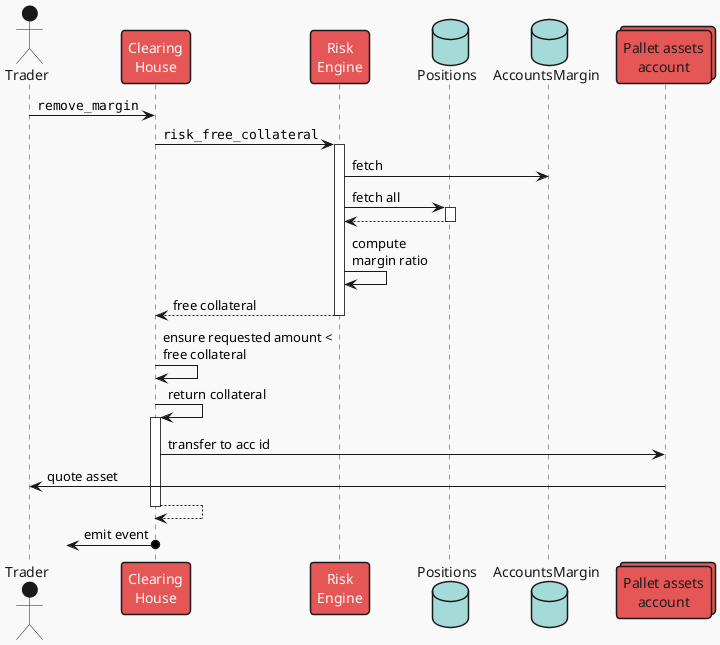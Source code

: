 @startuml remove_margin
!theme mars

actor "Trader" as user
participant "Clearing\nHouse" as ch
participant "Risk\nEngine" as risk
database "Positions" as positions
database "AccountsMargin" as accs
collections "Pallet assets\naccount" as vault

user -> ch : ""remove_margin""

ch -> risk ++: ""risk_free_collateral""
risk -> accs : fetch
risk -> positions ++: fetch all
return
risk -> risk : compute\nmargin ratio
return free collateral

ch -> ch: ensure requested amount <\nfree collateral

ch -> ch ++: return collateral
ch -> vault : transfer to acc id
vault -> user : quote asset
return

?<-o ch : emit event
@enduml
